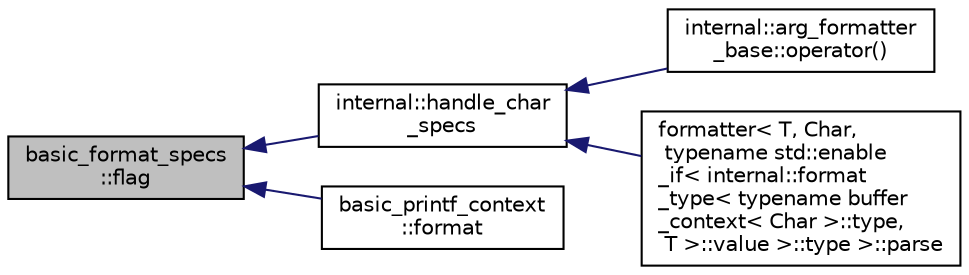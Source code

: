 digraph "basic_format_specs::flag"
{
  edge [fontname="Helvetica",fontsize="10",labelfontname="Helvetica",labelfontsize="10"];
  node [fontname="Helvetica",fontsize="10",shape=record];
  rankdir="LR";
  Node1 [label="basic_format_specs\l::flag",height=0.2,width=0.4,color="black", fillcolor="grey75", style="filled" fontcolor="black"];
  Node1 -> Node2 [dir="back",color="midnightblue",fontsize="10",style="solid",fontname="Helvetica"];
  Node2 [label="internal::handle_char\l_specs",height=0.2,width=0.4,color="black", fillcolor="white", style="filled",URL="$namespaceinternal.html#a0b130c25d32481413e2527484a1ec22b"];
  Node2 -> Node3 [dir="back",color="midnightblue",fontsize="10",style="solid",fontname="Helvetica"];
  Node3 [label="internal::arg_formatter\l_base::operator()",height=0.2,width=0.4,color="black", fillcolor="white", style="filled",URL="$classinternal_1_1arg__formatter__base.html#a2248cd7ff8a3d9efc83887a0551262f6"];
  Node2 -> Node4 [dir="back",color="midnightblue",fontsize="10",style="solid",fontname="Helvetica"];
  Node4 [label="formatter\< T, Char,\l typename std::enable\l_if\< internal::format\l_type\< typename buffer\l_context\< Char \>::type,\l T \>::value \>::type \>::parse",height=0.2,width=0.4,color="black", fillcolor="white", style="filled",URL="$structformatter_3_01_t_00_01_char_00_01typename_01std_1_1enable__if_3_01internal_1_1format__typeef2b7d59b5441fbead72290e06693dea.html#ae66fc4d23664a9533b055208fa9692bf"];
  Node1 -> Node5 [dir="back",color="midnightblue",fontsize="10",style="solid",fontname="Helvetica"];
  Node5 [label="basic_printf_context\l::format",height=0.2,width=0.4,color="black", fillcolor="white", style="filled",URL="$classbasic__printf__context.html#a1740a3a0a6d2748e4f489fb9b4b9e82c"];
}
